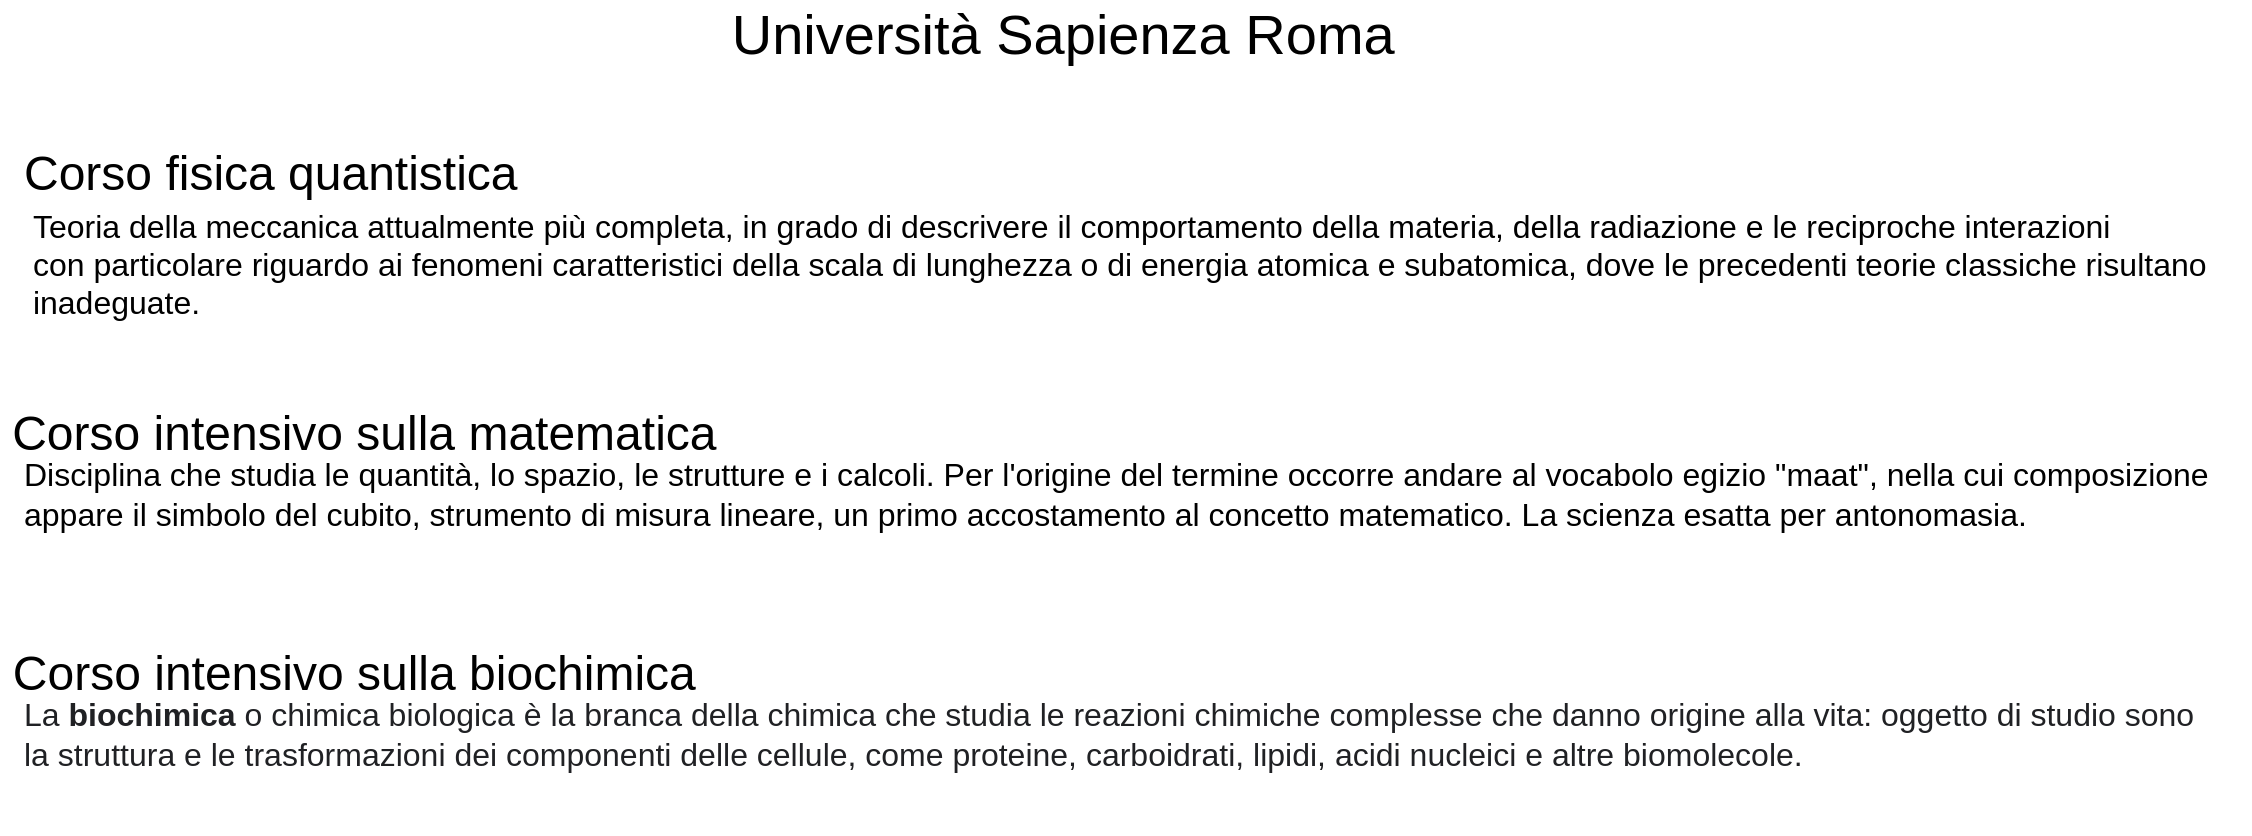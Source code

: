<mxfile version="14.4.3" type="github">
  <diagram name="Page-1" id="e7e014a7-5840-1c2e-5031-d8a46d1fe8dd">
    <mxGraphModel dx="1157" dy="693" grid="1" gridSize="10" guides="1" tooltips="1" connect="1" arrows="1" fold="1" page="1" pageScale="1" pageWidth="1169" pageHeight="826" background="#ffffff" math="0" shadow="0">
      <root>
        <mxCell id="0" />
        <mxCell id="1" parent="0" />
        <mxCell id="3ZGjx4XU49EVozfAazmH-41" value="&lt;font style=&quot;font-size: 28px&quot;&gt;Università Sapienza Roma&amp;nbsp;&lt;/font&gt;" style="text;html=1;resizable=0;autosize=1;align=center;verticalAlign=middle;points=[];fillColor=none;strokeColor=none;rounded=0;" vertex="1" parent="1">
          <mxGeometry x="390" y="20" width="350" height="20" as="geometry" />
        </mxCell>
        <mxCell id="3ZGjx4XU49EVozfAazmH-43" value="&lt;p style=&quot;margin: 0.5em 0px ; font-family: sans-serif ; font-size: 14px ; background-color: rgb(255 , 255 , 255)&quot;&gt;&lt;br&gt;&lt;/p&gt;" style="text;html=1;resizable=0;autosize=1;align=center;verticalAlign=middle;points=[];fillColor=none;strokeColor=none;rounded=0;" vertex="1" parent="1">
          <mxGeometry x="520" y="245" width="20" height="30" as="geometry" />
        </mxCell>
        <mxCell id="3ZGjx4XU49EVozfAazmH-44" value="&lt;font style=&quot;font-size: 16px&quot;&gt;&amp;nbsp;Teoria della meccanica attualmente più completa, in grado di descrivere il comportamento della materia, della radiazione e le reciproche interazioni&lt;br&gt;&amp;nbsp;con particolare riguardo ai fenomeni caratteristici della scala di lunghezza o di energia atomica e subatomica, dove le precedenti teorie classiche risultano &lt;br&gt;&amp;nbsp;inadeguate.&lt;/font&gt;" style="text;html=1;resizable=0;autosize=1;align=left;verticalAlign=middle;points=[];fillColor=none;strokeColor=none;rounded=0;" vertex="1" parent="1">
          <mxGeometry x="40" y="120" width="1110" height="50" as="geometry" />
        </mxCell>
        <mxCell id="3ZGjx4XU49EVozfAazmH-46" value="&lt;font style=&quot;font-size: 16px&quot;&gt;Disciplina che studia le quantità, lo spazio, le strutture e i calcoli. Per l&#39;origine del termine occorre andare al vocabolo egizio &quot;maat&quot;, nella cui composizione &lt;br&gt;appare il simbolo del cubito, strumento di misura lineare, un primo accostamento al concetto matematico.&amp;nbsp;La scienza esatta per antonomasia.&lt;/font&gt;" style="text;html=1;resizable=0;autosize=1;align=left;verticalAlign=middle;points=[];fillColor=none;strokeColor=none;rounded=0;" vertex="1" parent="1">
          <mxGeometry x="40" y="240" width="1110" height="40" as="geometry" />
        </mxCell>
        <mxCell id="3ZGjx4XU49EVozfAazmH-49" value="&lt;font style=&quot;font-size: 24px&quot;&gt;Corso fisica quantistica&lt;/font&gt;" style="text;html=1;resizable=0;autosize=1;align=left;verticalAlign=middle;points=[];fillColor=none;strokeColor=none;rounded=0;" vertex="1" parent="1">
          <mxGeometry x="40" y="90" width="260" height="20" as="geometry" />
        </mxCell>
        <mxCell id="3ZGjx4XU49EVozfAazmH-50" value="&lt;font style=&quot;font-size: 24px&quot;&gt;Corso intensivo sulla matematica&amp;nbsp;&lt;/font&gt;" style="text;html=1;resizable=0;autosize=1;align=center;verticalAlign=middle;points=[];fillColor=none;strokeColor=none;rounded=0;" vertex="1" parent="1">
          <mxGeometry x="30" y="220" width="370" height="20" as="geometry" />
        </mxCell>
        <mxCell id="3ZGjx4XU49EVozfAazmH-51" value="&lt;span style=&quot;font-size: 24px&quot;&gt;Corso intensivo sulla biochimica&amp;nbsp;&lt;/span&gt;" style="text;html=1;resizable=0;autosize=1;align=center;verticalAlign=middle;points=[];fillColor=none;strokeColor=none;rounded=0;" vertex="1" parent="1">
          <mxGeometry x="30" y="340" width="360" height="20" as="geometry" />
        </mxCell>
        <mxCell id="3ZGjx4XU49EVozfAazmH-52" value="&lt;span style=&quot;color: rgba(0 , 0 , 0 , 0) ; font-family: monospace ; font-size: 0px&quot;&gt;%3CmxGraphModel%3E%3Croot%3E%3CmxCell%20id%3D%220%22%2F%3E%3CmxCell%20id%3D%221%22%20parent%3D%220%22%2F%3E%3CmxCell%20id%3D%222%22%20value%3D%22%26lt%3Bfont%20style%3D%26quot%3Bfont-size%3A%2016px%26quot%3B%26gt%3BDisciplina%20che%20studia%20le%20quantit%C3%A0%2C%20lo%20spazio%2C%20le%20strutture%20e%20i%20calcoli.%20Per%20l&#39;origine%20del%20termine%20occorre%20andare%20al%20vocabolo%20egizio%20%26quot%3Bmaat%26quot%3B%2C%20nella%20cui%20composizione%20%26lt%3Bbr%26gt%3Bappare%20il%20simbolo%20del%20cubito%2C%20strumento%20di%20misura%20lineare%2C%20un%20primo%20accostamento%20al%20concetto%20matematico.%26amp%3Bnbsp%3BLa%20scienza%20esatta%20per%20antonomasia.%26lt%3B%2Ffont%26gt%3B%22%20style%3D%22text%3Bhtml%3D1%3Bresizable%3D0%3Bautosize%3D1%3Balign%3Dleft%3BverticalAlign%3Dmiddle%3Bpoints%3D%5B%5D%3BfillColor%3Dnone%3BstrokeColor%3Dnone%3Brounded%3D0%3B%22%20vertex%3D%221%22%20parent%3D%221%22%3E%3CmxGeometry%20x%3D%2240%22%20y%3D%22240%22%20width%3D%221110%22%20height%3D%2240%22%20as%3D%22geometry%22%2F%3E%3C%2FmxCell%3E%3C%2Froot%3E%3C%2FmxGraphModel%3E&lt;/span&gt;&lt;span style=&quot;color: rgba(0 , 0 , 0 , 0) ; font-family: monospace ; font-size: 0px&quot;&gt;%3CmxGraphModel%3E%3Croot%3E%3CmxCell%20id%3D%220%22%2F%3E%3CmxCell%20id%3D%221%22%20parent%3D%220%22%2F%3E%3CmxCell%20id%3D%222%22%20value%3D%22%26lt%3Bfont%20style%3D%26quot%3Bfont-size%3A%2016px%26quot%3B%26gt%3BDisciplina%20che%20studia%20le%20quantit%C3%A0%2C%20lo%20spazio%2C%20le%20strutture%20e%20i%20calcoli.%20Per%20l&#39;origine%20del%20termine%20occorre%20andare%20al%20vocabolo%20egizio%20%26quot%3Bmaat%26quot%3B%2C%20nella%20cui%20composizione%20%26lt%3Bbr%26gt%3Bappare%20il%20simbolo%20del%20cubito%2C%20strumento%20di%20misura%20lineare%2C%20un%20primo%20accostamento%20al%20concetto%20matematico.%26amp%3Bnbsp%3BLa%20scienza%20esatta%20per%20antonomasia.%26lt%3B%2Ffont%26gt%3B%22%20style%3D%22text%3Bhtml%3D1%3Bresizable%3D0%3Bautosize%3D1%3Balign%3Dleft%3BverticalAlign%3Dmiddle%3Bpoints%3D%5B%5D%3BfillColor%3Dnone%3BstrokeColor%3Dnone%3Brounded%3D0%3B%22%20vertex%3D%221%22%20parent%3D%221%22%3E%3CmxGeometry%20x%3D%2240%22%20y%3D%22240%22%20width%3D%221110%22%20height%3D%2240%22%20as%3D%22geometry%22%2F%3E%3C%2FmxCell%3E%3C%2Froot%3E%3C%2FmxGraphModel%3E&lt;/span&gt;" style="text;html=1;resizable=0;autosize=1;align=center;verticalAlign=middle;points=[];fillColor=none;strokeColor=none;rounded=0;" vertex="1" parent="1">
          <mxGeometry x="340" y="270" width="20" height="20" as="geometry" />
        </mxCell>
        <mxCell id="3ZGjx4XU49EVozfAazmH-53" value="&lt;span style=&quot;color: rgb(32 , 33 , 36) ; font-family: &amp;#34;arial&amp;#34; , sans-serif ; font-size: 16px ; background-color: rgb(255 , 255 , 255)&quot;&gt;La&amp;nbsp;&lt;/span&gt;&lt;b style=&quot;color: rgb(32 , 33 , 36) ; font-family: &amp;#34;arial&amp;#34; , sans-serif ; font-size: 16px ; background-color: rgb(255 , 255 , 255)&quot;&gt;biochimica&lt;/b&gt;&lt;span style=&quot;color: rgb(32 , 33 , 36) ; font-family: &amp;#34;arial&amp;#34; , sans-serif ; font-size: 16px ; background-color: rgb(255 , 255 , 255)&quot;&gt;&amp;nbsp;o chimica biologica è la branca della chimica che studia le reazioni chimiche complesse che danno origine alla vita: oggetto di studio sono&lt;br&gt;la struttura e le trasformazioni dei componenti delle cellule, come proteine, carboidrati, lipidi, acidi nucleici e altre biomolecole.&lt;/span&gt;" style="text;html=1;resizable=0;autosize=1;align=left;verticalAlign=middle;points=[];fillColor=none;strokeColor=none;rounded=0;" vertex="1" parent="1">
          <mxGeometry x="40" y="360" width="1100" height="40" as="geometry" />
        </mxCell>
        <mxCell id="3ZGjx4XU49EVozfAazmH-56" value="" style="shape=image;html=1;verticalAlign=top;verticalLabelPosition=bottom;labelBackgroundColor=#ffffff;imageAspect=0;aspect=fixed;image=https://cdn2.iconfinder.com/data/icons/social-media-outline-1/32/linked_in_social_media_online-128.png" vertex="1" parent="1">
          <mxGeometry x="1125" y="160" width="30" height="30" as="geometry" />
        </mxCell>
        <mxCell id="3ZGjx4XU49EVozfAazmH-57" value="" style="shape=image;html=1;verticalAlign=top;verticalLabelPosition=bottom;labelBackgroundColor=#ffffff;imageAspect=0;aspect=fixed;image=https://cdn2.iconfinder.com/data/icons/social-media-outline-1/32/linked_in_social_media_online-128.png" vertex="1" parent="1">
          <mxGeometry x="1125" y="290" width="30" height="30" as="geometry" />
        </mxCell>
        <mxCell id="3ZGjx4XU49EVozfAazmH-58" value="" style="shape=image;html=1;verticalAlign=top;verticalLabelPosition=bottom;labelBackgroundColor=#ffffff;imageAspect=0;aspect=fixed;image=https://cdn2.iconfinder.com/data/icons/social-media-outline-1/32/linked_in_social_media_online-128.png" vertex="1" parent="1">
          <mxGeometry x="1125" y="400" width="30" height="30" as="geometry" />
        </mxCell>
      </root>
    </mxGraphModel>
  </diagram>
</mxfile>
